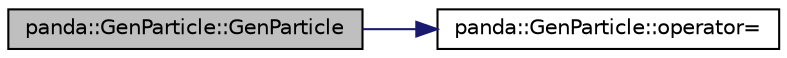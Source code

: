 digraph G
{
  edge [fontname="Helvetica",fontsize="10",labelfontname="Helvetica",labelfontsize="10"];
  node [fontname="Helvetica",fontsize="10",shape=record];
  rankdir=LR;
  Node1 [label="panda::GenParticle::GenParticle",height=0.2,width=0.4,color="black", fillcolor="grey75", style="filled" fontcolor="black"];
  Node1 -> Node2 [color="midnightblue",fontsize="10",style="solid"];
  Node2 [label="panda::GenParticle::operator=",height=0.2,width=0.4,color="black", fillcolor="white", style="filled",URL="$classpanda_1_1GenParticle.html#a46eed568bb72468ccda95c09002ea6a5"];
}
